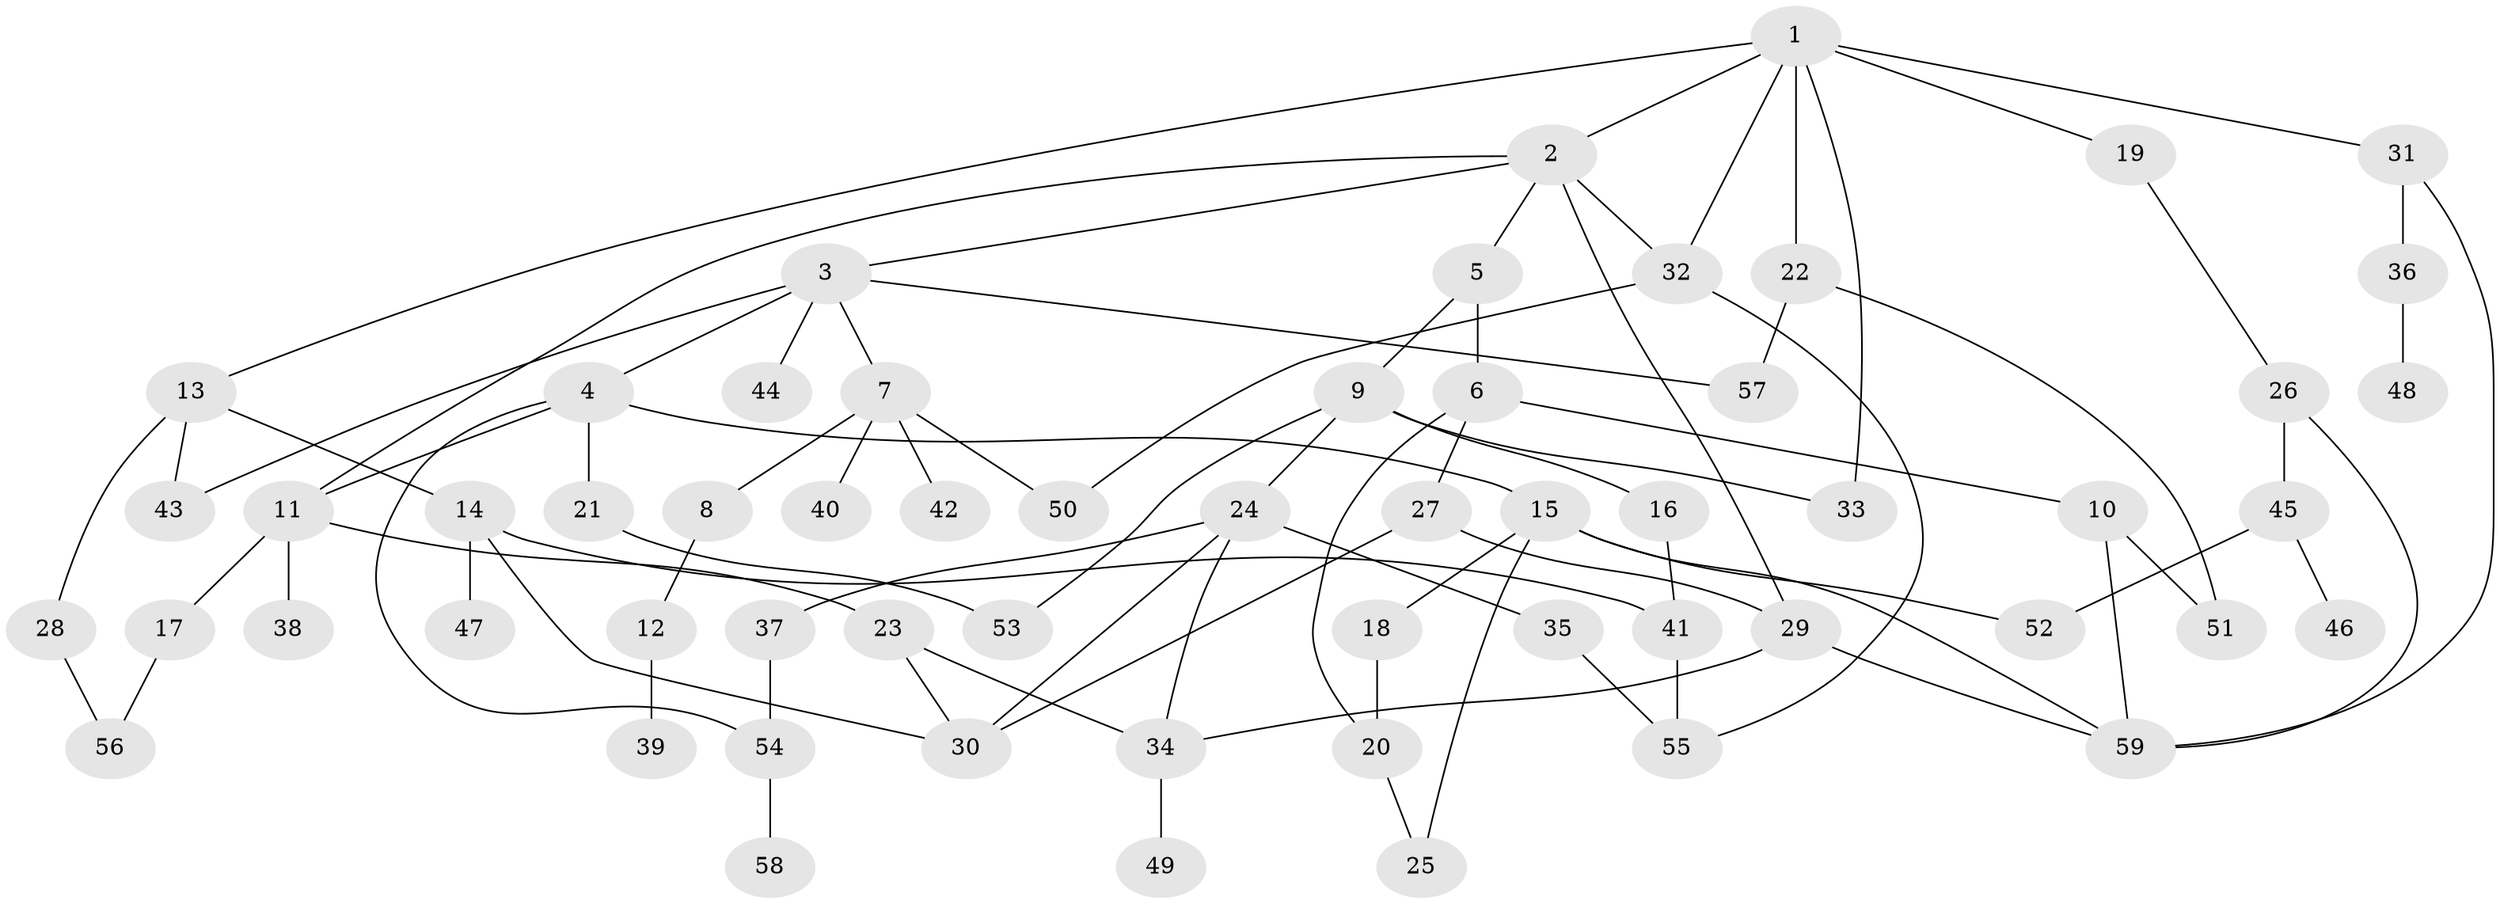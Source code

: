 // Generated by graph-tools (version 1.1) at 2025/25/03/09/25 03:25:28]
// undirected, 59 vertices, 84 edges
graph export_dot {
graph [start="1"]
  node [color=gray90,style=filled];
  1;
  2;
  3;
  4;
  5;
  6;
  7;
  8;
  9;
  10;
  11;
  12;
  13;
  14;
  15;
  16;
  17;
  18;
  19;
  20;
  21;
  22;
  23;
  24;
  25;
  26;
  27;
  28;
  29;
  30;
  31;
  32;
  33;
  34;
  35;
  36;
  37;
  38;
  39;
  40;
  41;
  42;
  43;
  44;
  45;
  46;
  47;
  48;
  49;
  50;
  51;
  52;
  53;
  54;
  55;
  56;
  57;
  58;
  59;
  1 -- 2;
  1 -- 13;
  1 -- 19;
  1 -- 22;
  1 -- 31;
  1 -- 33;
  1 -- 32;
  2 -- 3;
  2 -- 5;
  2 -- 32;
  2 -- 29;
  2 -- 11;
  3 -- 4;
  3 -- 7;
  3 -- 44;
  3 -- 57;
  3 -- 43;
  4 -- 11;
  4 -- 15;
  4 -- 21;
  4 -- 54;
  5 -- 6;
  5 -- 9;
  6 -- 10;
  6 -- 20;
  6 -- 27;
  7 -- 8;
  7 -- 40;
  7 -- 42;
  7 -- 50;
  8 -- 12;
  9 -- 16;
  9 -- 24;
  9 -- 33;
  9 -- 53;
  10 -- 59;
  10 -- 51;
  11 -- 17;
  11 -- 23;
  11 -- 38;
  12 -- 39;
  13 -- 14;
  13 -- 28;
  13 -- 43;
  14 -- 30;
  14 -- 41;
  14 -- 47;
  15 -- 18;
  15 -- 25;
  15 -- 52;
  15 -- 59;
  16 -- 41;
  17 -- 56;
  18 -- 20;
  19 -- 26;
  20 -- 25;
  21 -- 53;
  22 -- 51;
  22 -- 57;
  23 -- 34;
  23 -- 30;
  24 -- 35;
  24 -- 37;
  24 -- 30;
  24 -- 34;
  26 -- 45;
  26 -- 59;
  27 -- 29;
  27 -- 30;
  28 -- 56;
  29 -- 59;
  29 -- 34;
  31 -- 36;
  31 -- 59;
  32 -- 50;
  32 -- 55;
  34 -- 49;
  35 -- 55;
  36 -- 48;
  37 -- 54;
  41 -- 55;
  45 -- 46;
  45 -- 52;
  54 -- 58;
}
